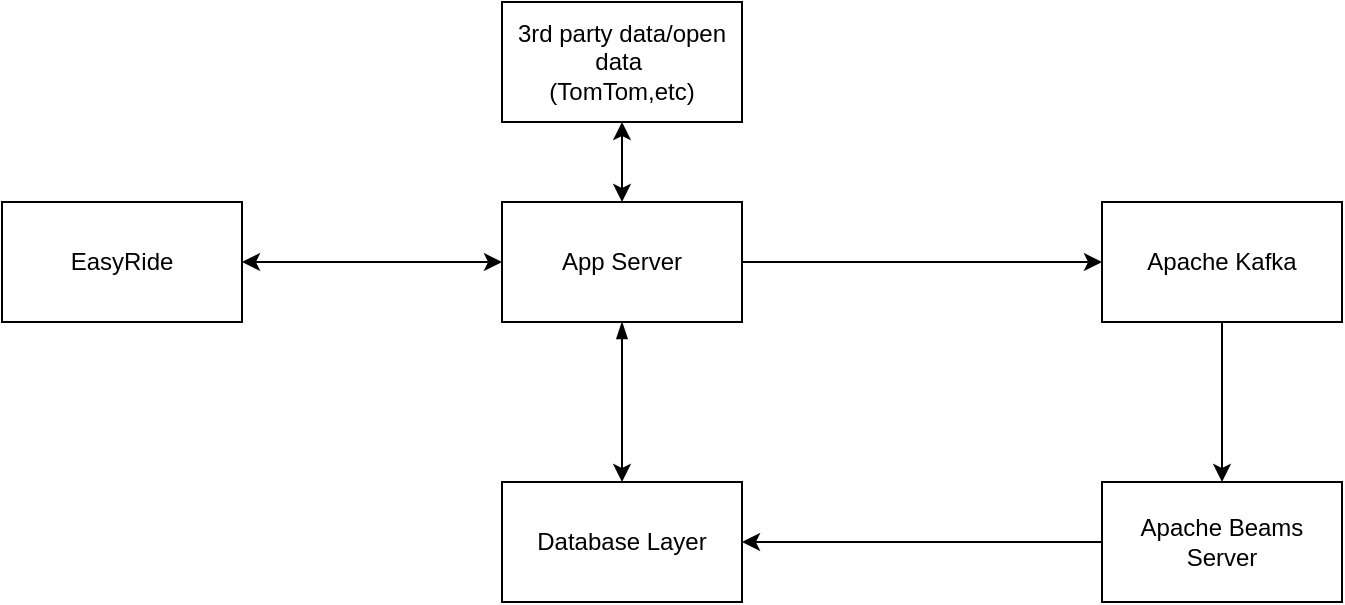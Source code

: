 <mxfile version="14.4.7" type="device"><diagram id="2H-La6A6aJgXpPx64nRM" name="Page-1"><mxGraphModel dx="868" dy="482" grid="1" gridSize="10" guides="1" tooltips="1" connect="1" arrows="1" fold="1" page="1" pageScale="1" pageWidth="827" pageHeight="1169" math="0" shadow="0"><root><mxCell id="0"/><mxCell id="1" parent="0"/><mxCell id="BYKAp2a_skkqum36TtwJ-1" value="App Server" style="rounded=0;whiteSpace=wrap;html=1;" vertex="1" parent="1"><mxGeometry x="280" y="100" width="120" height="60" as="geometry"/></mxCell><mxCell id="BYKAp2a_skkqum36TtwJ-2" value="" style="endArrow=classic;html=1;exitX=1;exitY=0.5;exitDx=0;exitDy=0;" edge="1" parent="1" source="BYKAp2a_skkqum36TtwJ-1"><mxGeometry width="50" height="50" relative="1" as="geometry"><mxPoint x="240" y="300" as="sourcePoint"/><mxPoint x="580" y="130" as="targetPoint"/></mxGeometry></mxCell><mxCell id="BYKAp2a_skkqum36TtwJ-3" value="Apache Kafka" style="rounded=0;whiteSpace=wrap;html=1;" vertex="1" parent="1"><mxGeometry x="580" y="100" width="120" height="60" as="geometry"/></mxCell><mxCell id="BYKAp2a_skkqum36TtwJ-4" value="" style="endArrow=classic;html=1;exitX=0.5;exitY=1;exitDx=0;exitDy=0;" edge="1" parent="1" source="BYKAp2a_skkqum36TtwJ-3"><mxGeometry width="50" height="50" relative="1" as="geometry"><mxPoint x="560" y="280" as="sourcePoint"/><mxPoint x="640" y="240" as="targetPoint"/></mxGeometry></mxCell><mxCell id="BYKAp2a_skkqum36TtwJ-5" value="Apache Beams Server" style="rounded=0;whiteSpace=wrap;html=1;" vertex="1" parent="1"><mxGeometry x="580" y="240" width="120" height="60" as="geometry"/></mxCell><mxCell id="BYKAp2a_skkqum36TtwJ-6" value="Database Layer" style="rounded=0;whiteSpace=wrap;html=1;" vertex="1" parent="1"><mxGeometry x="280" y="240" width="120" height="60" as="geometry"/></mxCell><mxCell id="BYKAp2a_skkqum36TtwJ-7" value="" style="endArrow=classic;html=1;entryX=1;entryY=0.5;entryDx=0;entryDy=0;" edge="1" parent="1" source="BYKAp2a_skkqum36TtwJ-5" target="BYKAp2a_skkqum36TtwJ-6"><mxGeometry width="50" height="50" relative="1" as="geometry"><mxPoint x="440" y="320" as="sourcePoint"/><mxPoint x="490" y="270" as="targetPoint"/></mxGeometry></mxCell><mxCell id="BYKAp2a_skkqum36TtwJ-8" value="" style="endArrow=classic;html=1;exitX=0.5;exitY=1;exitDx=0;exitDy=0;entryX=0.5;entryY=0;entryDx=0;entryDy=0;startArrow=blockThin;startFill=1;" edge="1" parent="1" source="BYKAp2a_skkqum36TtwJ-1" target="BYKAp2a_skkqum36TtwJ-6"><mxGeometry width="50" height="50" relative="1" as="geometry"><mxPoint x="150" y="330" as="sourcePoint"/><mxPoint x="200" y="280" as="targetPoint"/></mxGeometry></mxCell><mxCell id="BYKAp2a_skkqum36TtwJ-9" value="EasyRide" style="rounded=0;whiteSpace=wrap;html=1;" vertex="1" parent="1"><mxGeometry x="30" y="100" width="120" height="60" as="geometry"/></mxCell><mxCell id="BYKAp2a_skkqum36TtwJ-10" value="" style="endArrow=classic;startArrow=classic;html=1;exitX=1;exitY=0.5;exitDx=0;exitDy=0;entryX=0;entryY=0.5;entryDx=0;entryDy=0;" edge="1" parent="1" source="BYKAp2a_skkqum36TtwJ-9" target="BYKAp2a_skkqum36TtwJ-1"><mxGeometry width="50" height="50" relative="1" as="geometry"><mxPoint x="190" y="180" as="sourcePoint"/><mxPoint x="240" y="130" as="targetPoint"/></mxGeometry></mxCell><mxCell id="BYKAp2a_skkqum36TtwJ-11" value="3rd party data/open data&amp;nbsp;&lt;br&gt;(TomTom,etc)" style="rounded=0;whiteSpace=wrap;html=1;" vertex="1" parent="1"><mxGeometry x="280" width="120" height="60" as="geometry"/></mxCell><mxCell id="BYKAp2a_skkqum36TtwJ-12" value="" style="endArrow=classic;startArrow=classic;html=1;exitX=0.5;exitY=0;exitDx=0;exitDy=0;entryX=0.5;entryY=1;entryDx=0;entryDy=0;" edge="1" parent="1" source="BYKAp2a_skkqum36TtwJ-1" target="BYKAp2a_skkqum36TtwJ-11"><mxGeometry width="50" height="50" relative="1" as="geometry"><mxPoint x="180" y="80" as="sourcePoint"/><mxPoint x="230" y="30" as="targetPoint"/></mxGeometry></mxCell></root></mxGraphModel></diagram></mxfile>